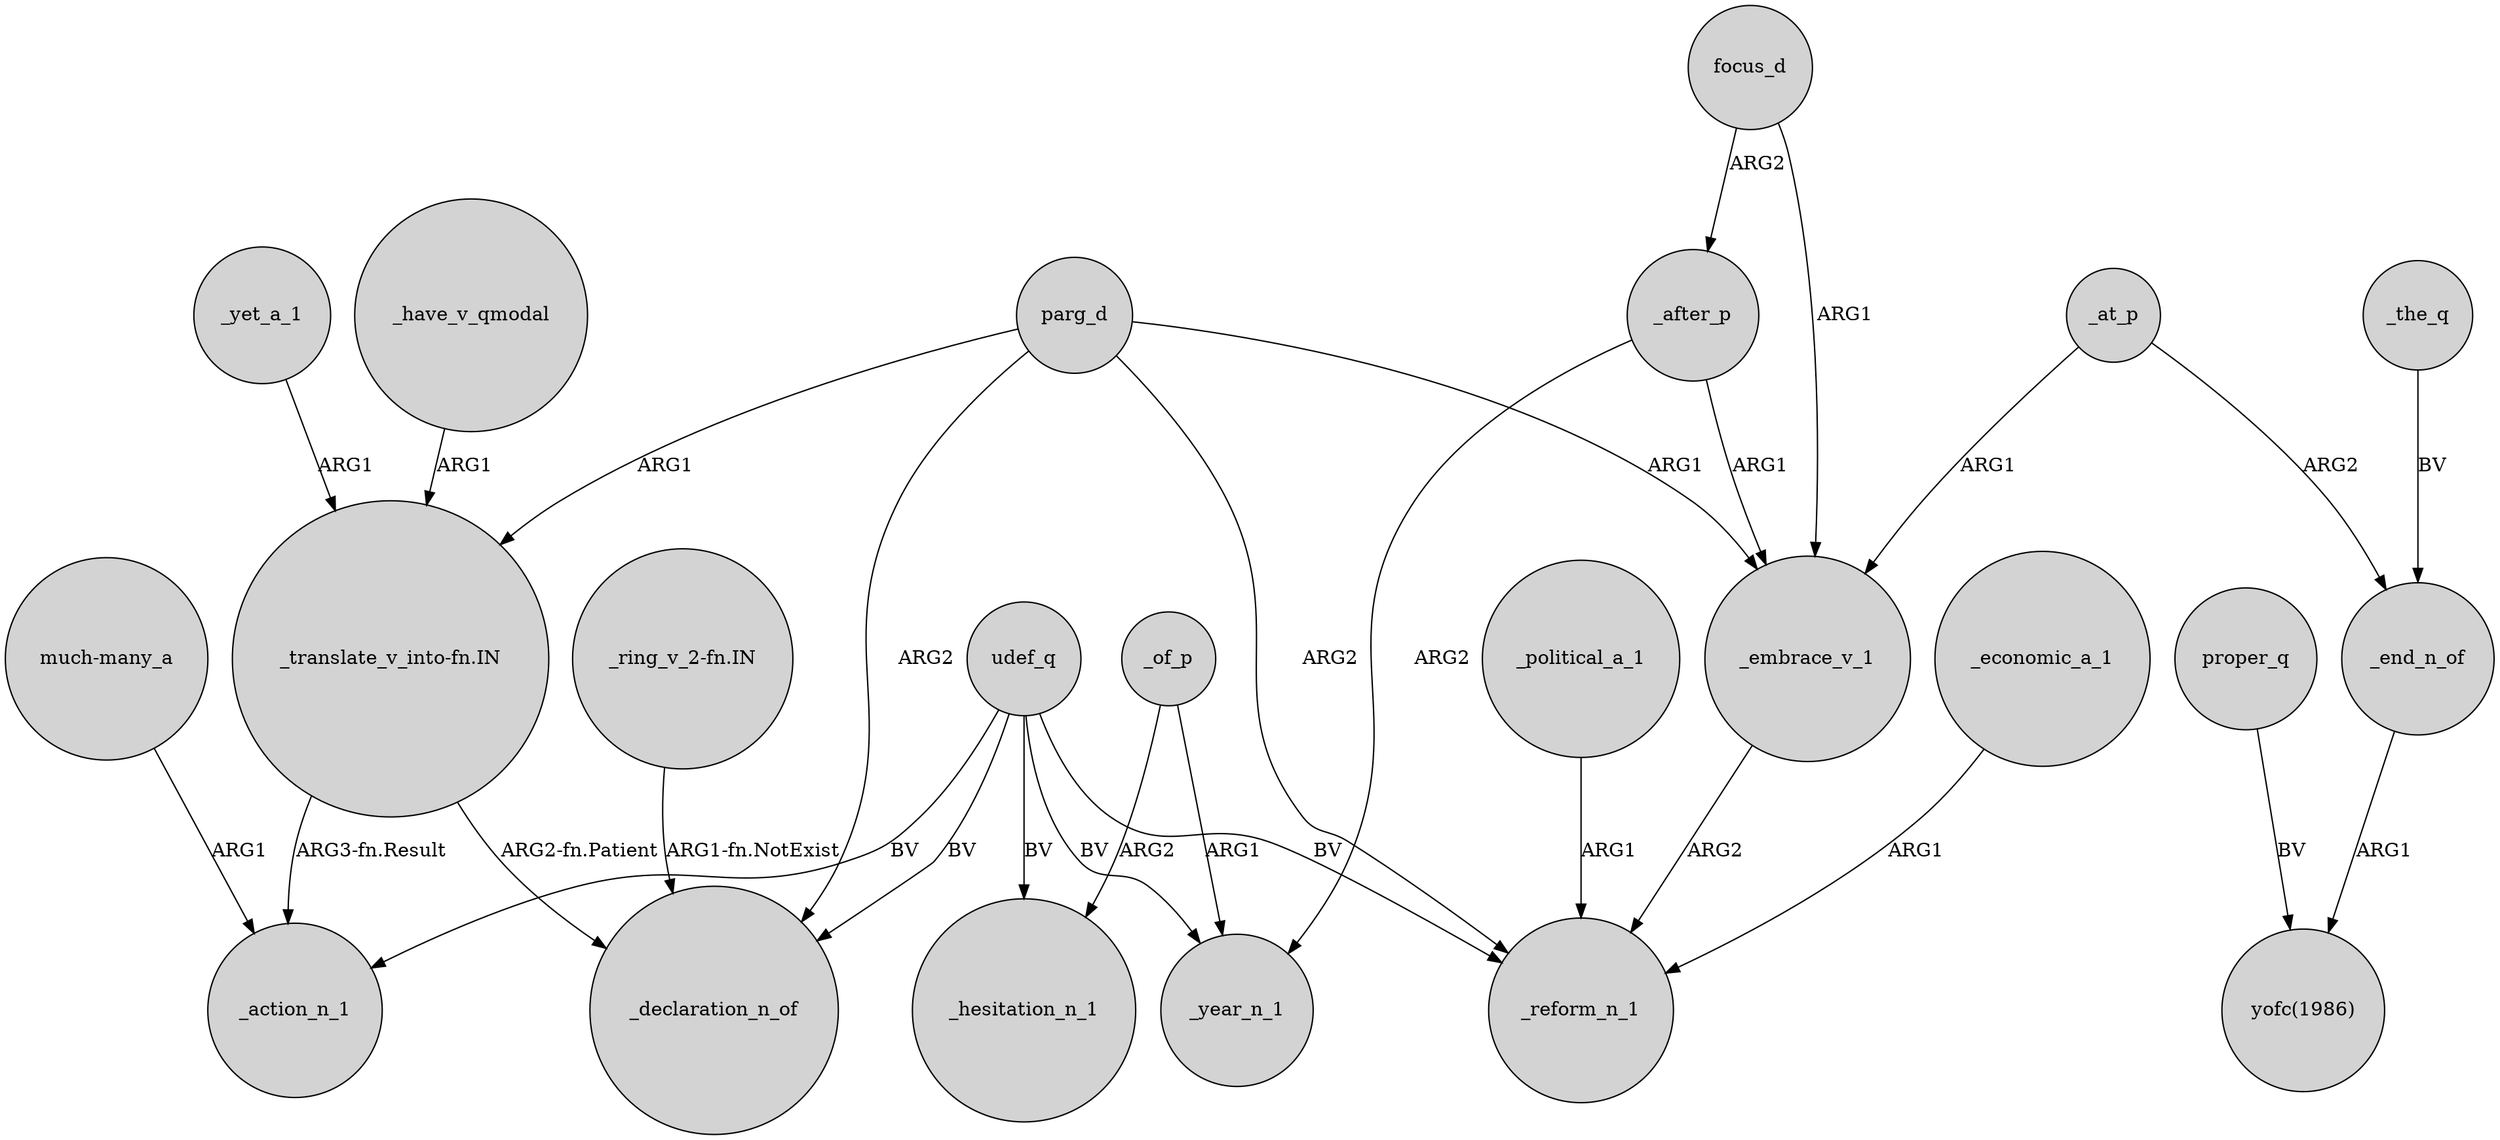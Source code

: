 digraph {
	node [shape=circle style=filled]
	_have_v_qmodal -> "_translate_v_into-fn.IN" [label=ARG1]
	_of_p -> _hesitation_n_1 [label=ARG2]
	udef_q -> _hesitation_n_1 [label=BV]
	"_translate_v_into-fn.IN" -> _action_n_1 [label="ARG3-fn.Result"]
	focus_d -> _after_p [label=ARG2]
	_embrace_v_1 -> _reform_n_1 [label=ARG2]
	"_ring_v_2-fn.IN" -> _declaration_n_of [label="ARG1-fn.NotExist"]
	_the_q -> _end_n_of [label=BV]
	parg_d -> "_translate_v_into-fn.IN" [label=ARG1]
	_at_p -> _end_n_of [label=ARG2]
	"much-many_a" -> _action_n_1 [label=ARG1]
	_economic_a_1 -> _reform_n_1 [label=ARG1]
	_of_p -> _year_n_1 [label=ARG1]
	_end_n_of -> "yofc(1986)" [label=ARG1]
	udef_q -> _reform_n_1 [label=BV]
	_after_p -> _year_n_1 [label=ARG2]
	_yet_a_1 -> "_translate_v_into-fn.IN" [label=ARG1]
	proper_q -> "yofc(1986)" [label=BV]
	_at_p -> _embrace_v_1 [label=ARG1]
	focus_d -> _embrace_v_1 [label=ARG1]
	parg_d -> _reform_n_1 [label=ARG2]
	udef_q -> _year_n_1 [label=BV]
	_after_p -> _embrace_v_1 [label=ARG1]
	udef_q -> _action_n_1 [label=BV]
	_political_a_1 -> _reform_n_1 [label=ARG1]
	parg_d -> _declaration_n_of [label=ARG2]
	parg_d -> _embrace_v_1 [label=ARG1]
	udef_q -> _declaration_n_of [label=BV]
	"_translate_v_into-fn.IN" -> _declaration_n_of [label="ARG2-fn.Patient"]
}
